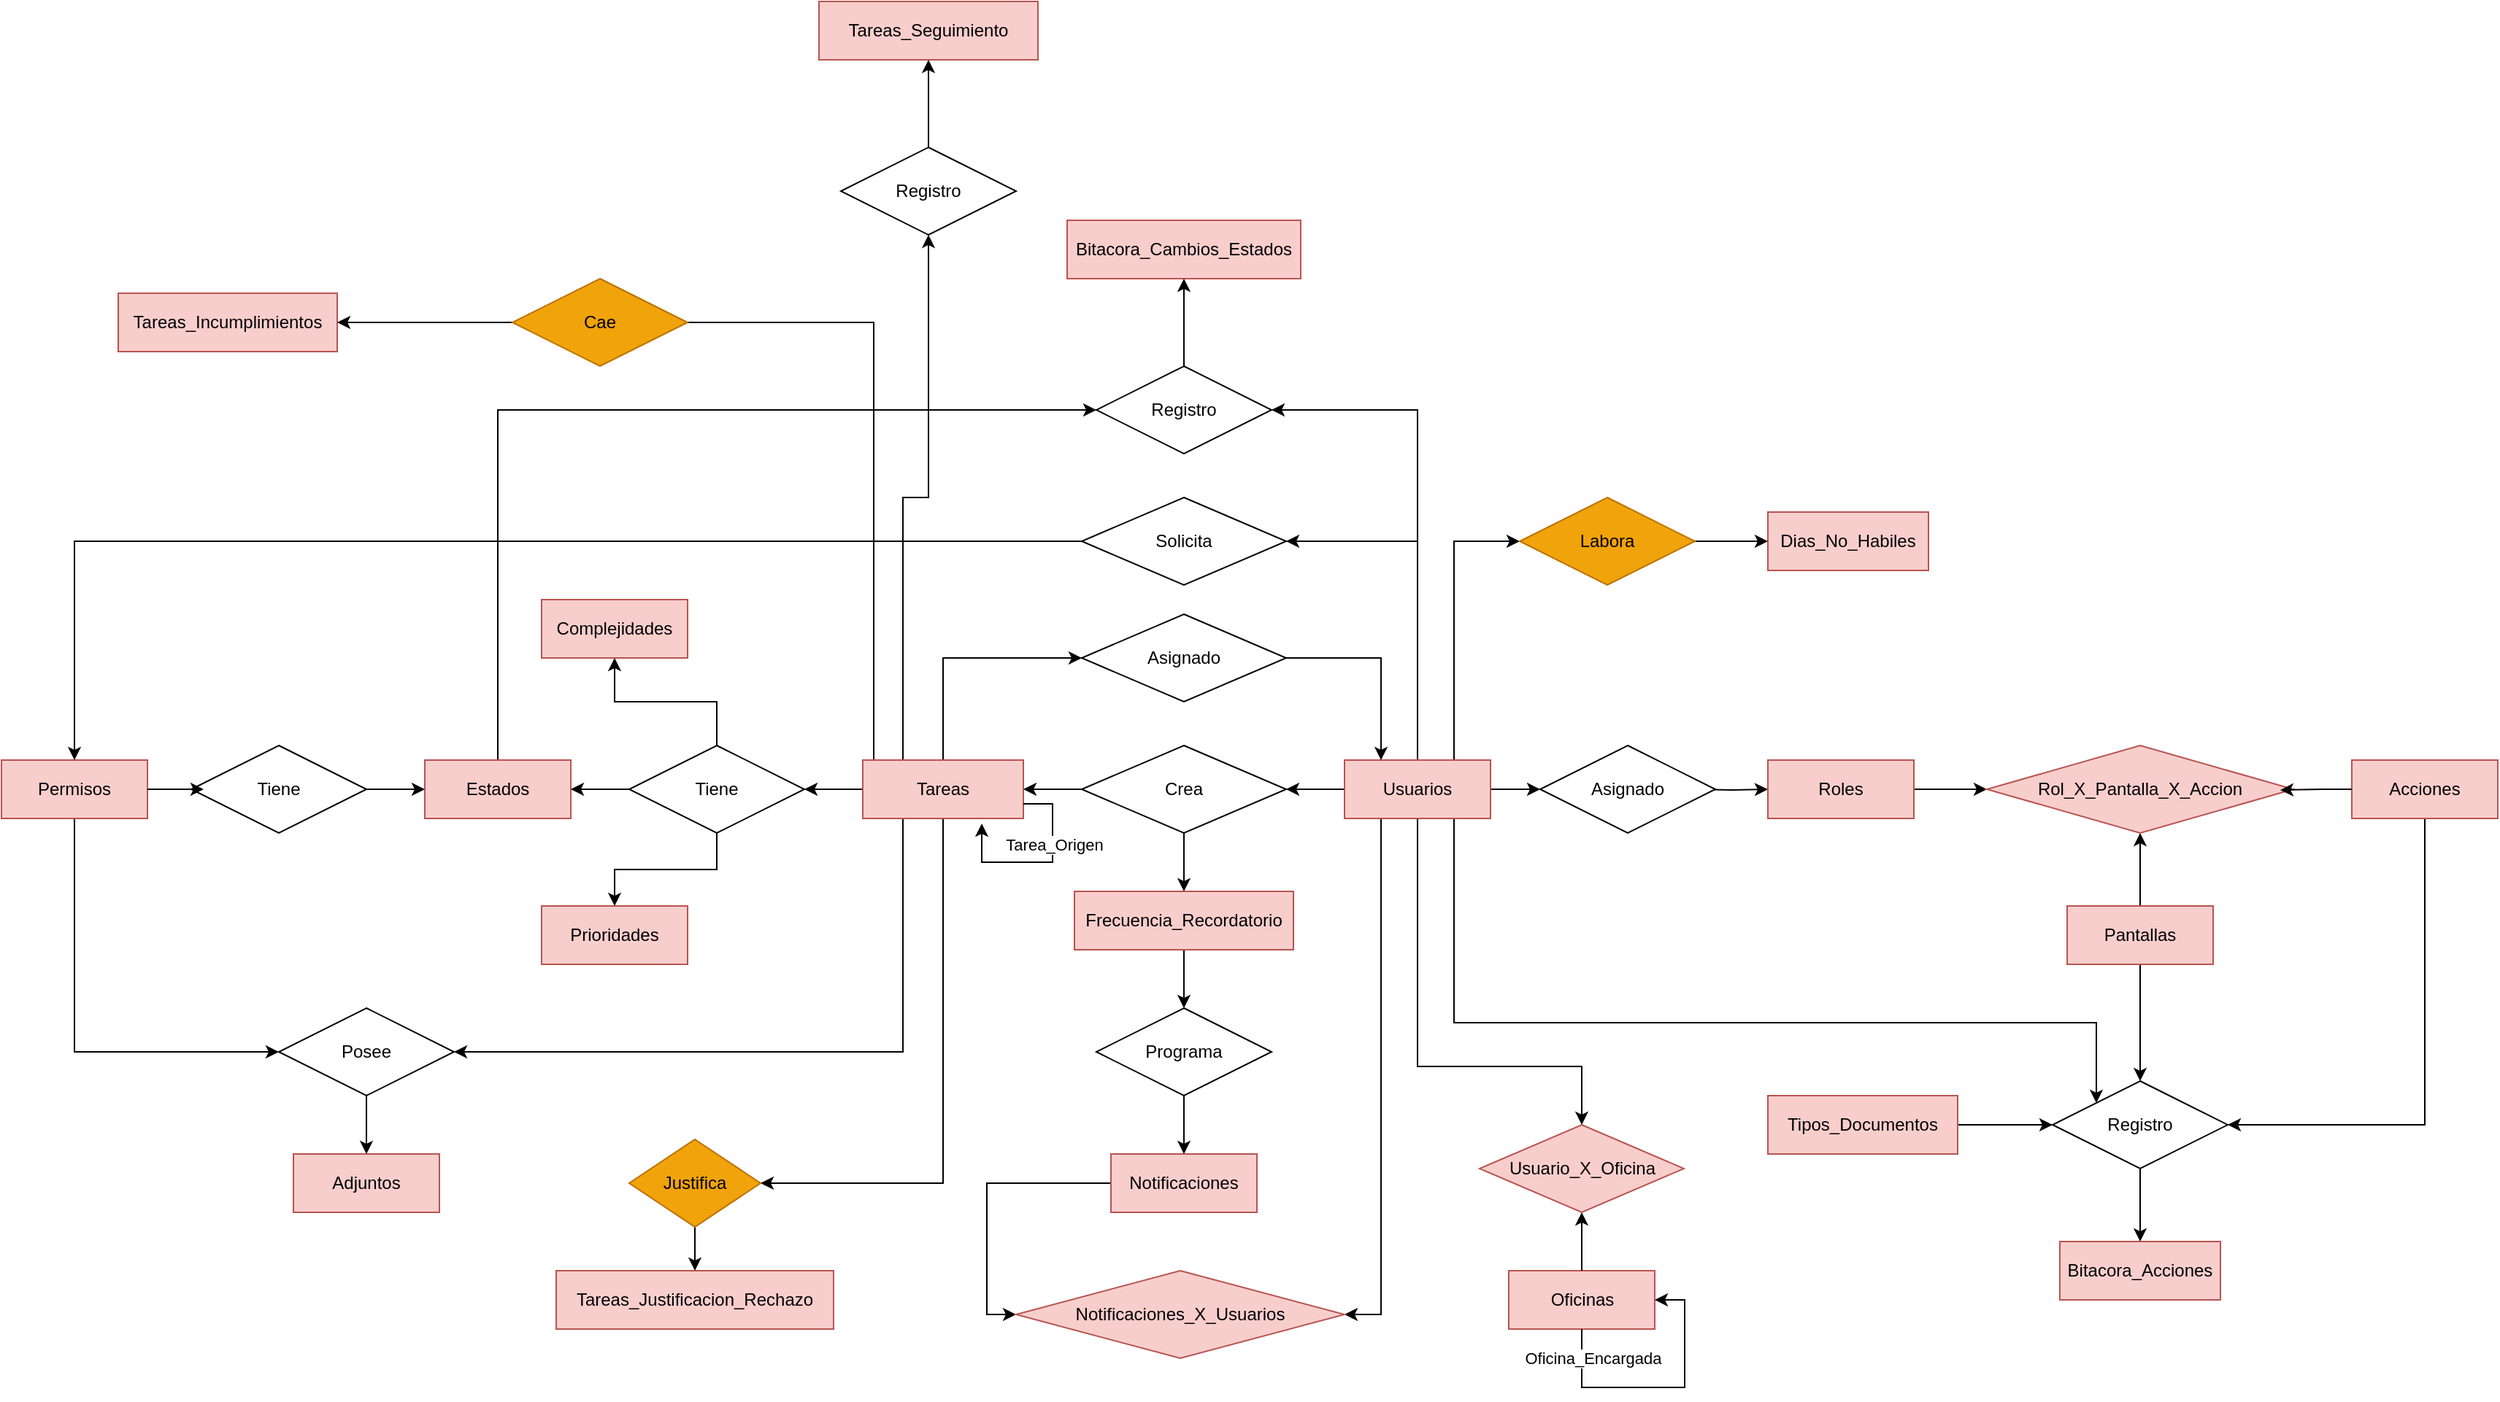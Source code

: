 <mxfile version="26.2.14">
  <diagram name="Página-1" id="aU5e-4gyXZzoZdQWq91M">
    <mxGraphModel dx="3420" dy="2520" grid="1" gridSize="10" guides="1" tooltips="1" connect="1" arrows="1" fold="1" page="1" pageScale="1" pageWidth="827" pageHeight="1169" math="0" shadow="0">
      <root>
        <mxCell id="0" />
        <mxCell id="1" parent="0" />
        <mxCell id="9YhUjrj5osRhjf7E5tQx-17" style="edgeStyle=orthogonalEdgeStyle;rounded=0;orthogonalLoop=1;jettySize=auto;html=1;exitX=1;exitY=0.5;exitDx=0;exitDy=0;entryX=0;entryY=0.5;entryDx=0;entryDy=0;" edge="1" parent="1" target="9YhUjrj5osRhjf7E5tQx-3">
          <mxGeometry relative="1" as="geometry">
            <mxPoint x="400" y="60" as="sourcePoint" />
          </mxGeometry>
        </mxCell>
        <mxCell id="9YhUjrj5osRhjf7E5tQx-1" value="Asignado" style="shape=rhombus;perimeter=rhombusPerimeter;whiteSpace=wrap;html=1;align=center;" vertex="1" parent="1">
          <mxGeometry x="294" y="30" width="120" height="60" as="geometry" />
        </mxCell>
        <mxCell id="9YhUjrj5osRhjf7E5tQx-16" style="edgeStyle=orthogonalEdgeStyle;rounded=0;orthogonalLoop=1;jettySize=auto;html=1;exitX=1;exitY=0.5;exitDx=0;exitDy=0;entryX=0;entryY=0.5;entryDx=0;entryDy=0;" edge="1" parent="1" source="9YhUjrj5osRhjf7E5tQx-2" target="9YhUjrj5osRhjf7E5tQx-1">
          <mxGeometry relative="1" as="geometry" />
        </mxCell>
        <mxCell id="9YhUjrj5osRhjf7E5tQx-20" style="edgeStyle=orthogonalEdgeStyle;rounded=0;orthogonalLoop=1;jettySize=auto;html=1;exitX=0.5;exitY=1;exitDx=0;exitDy=0;entryX=0.5;entryY=0;entryDx=0;entryDy=0;" edge="1" parent="1" source="9YhUjrj5osRhjf7E5tQx-2" target="9YhUjrj5osRhjf7E5tQx-19">
          <mxGeometry relative="1" as="geometry">
            <mxPoint x="210" y="150" as="targetPoint" />
            <Array as="points">
              <mxPoint x="210" y="250" />
              <mxPoint x="323" y="250" />
            </Array>
          </mxGeometry>
        </mxCell>
        <mxCell id="9YhUjrj5osRhjf7E5tQx-27" style="edgeStyle=orthogonalEdgeStyle;rounded=0;orthogonalLoop=1;jettySize=auto;html=1;exitX=0;exitY=0.5;exitDx=0;exitDy=0;entryX=1;entryY=0.5;entryDx=0;entryDy=0;" edge="1" parent="1" source="9YhUjrj5osRhjf7E5tQx-2" target="9YhUjrj5osRhjf7E5tQx-24">
          <mxGeometry relative="1" as="geometry" />
        </mxCell>
        <mxCell id="9YhUjrj5osRhjf7E5tQx-73" style="edgeStyle=orthogonalEdgeStyle;rounded=0;orthogonalLoop=1;jettySize=auto;html=1;exitX=0.5;exitY=0;exitDx=0;exitDy=0;entryX=1;entryY=0.5;entryDx=0;entryDy=0;" edge="1" parent="1" source="9YhUjrj5osRhjf7E5tQx-2" target="9YhUjrj5osRhjf7E5tQx-72">
          <mxGeometry relative="1" as="geometry" />
        </mxCell>
        <mxCell id="9YhUjrj5osRhjf7E5tQx-83" style="edgeStyle=orthogonalEdgeStyle;rounded=0;orthogonalLoop=1;jettySize=auto;html=1;exitX=0.5;exitY=0;exitDx=0;exitDy=0;entryX=1;entryY=0.5;entryDx=0;entryDy=0;" edge="1" parent="1" source="9YhUjrj5osRhjf7E5tQx-2" target="9YhUjrj5osRhjf7E5tQx-81">
          <mxGeometry relative="1" as="geometry" />
        </mxCell>
        <mxCell id="9YhUjrj5osRhjf7E5tQx-105" style="edgeStyle=orthogonalEdgeStyle;rounded=0;orthogonalLoop=1;jettySize=auto;html=1;exitX=0.75;exitY=1;exitDx=0;exitDy=0;entryX=0;entryY=0;entryDx=0;entryDy=0;" edge="1" parent="1" source="9YhUjrj5osRhjf7E5tQx-2" target="9YhUjrj5osRhjf7E5tQx-62">
          <mxGeometry relative="1" as="geometry">
            <Array as="points">
              <mxPoint x="235" y="220" />
              <mxPoint x="675" y="220" />
            </Array>
          </mxGeometry>
        </mxCell>
        <mxCell id="9YhUjrj5osRhjf7E5tQx-108" style="edgeStyle=orthogonalEdgeStyle;rounded=0;orthogonalLoop=1;jettySize=auto;html=1;exitX=0.75;exitY=0;exitDx=0;exitDy=0;entryX=0;entryY=0.5;entryDx=0;entryDy=0;" edge="1" parent="1" source="9YhUjrj5osRhjf7E5tQx-2" target="9YhUjrj5osRhjf7E5tQx-107">
          <mxGeometry relative="1" as="geometry" />
        </mxCell>
        <mxCell id="9YhUjrj5osRhjf7E5tQx-111" style="edgeStyle=orthogonalEdgeStyle;rounded=0;orthogonalLoop=1;jettySize=auto;html=1;exitX=0.25;exitY=1;exitDx=0;exitDy=0;entryX=1;entryY=0.5;entryDx=0;entryDy=0;" edge="1" parent="1" source="9YhUjrj5osRhjf7E5tQx-2" target="9YhUjrj5osRhjf7E5tQx-96">
          <mxGeometry relative="1" as="geometry" />
        </mxCell>
        <mxCell id="9YhUjrj5osRhjf7E5tQx-2" value="Usuarios" style="whiteSpace=wrap;html=1;align=center;fillColor=#f8cecc;strokeColor=#b85450;" vertex="1" parent="1">
          <mxGeometry x="160" y="40" width="100" height="40" as="geometry" />
        </mxCell>
        <mxCell id="9YhUjrj5osRhjf7E5tQx-46" style="edgeStyle=orthogonalEdgeStyle;rounded=0;orthogonalLoop=1;jettySize=auto;html=1;exitX=1;exitY=0.5;exitDx=0;exitDy=0;entryX=0;entryY=0.5;entryDx=0;entryDy=0;" edge="1" parent="1" source="9YhUjrj5osRhjf7E5tQx-3" target="9YhUjrj5osRhjf7E5tQx-45">
          <mxGeometry relative="1" as="geometry" />
        </mxCell>
        <mxCell id="9YhUjrj5osRhjf7E5tQx-3" value="Roles" style="whiteSpace=wrap;html=1;align=center;fillColor=#f8cecc;strokeColor=#b85450;" vertex="1" parent="1">
          <mxGeometry x="450" y="40" width="100" height="40" as="geometry" />
        </mxCell>
        <mxCell id="9YhUjrj5osRhjf7E5tQx-35" style="edgeStyle=orthogonalEdgeStyle;rounded=0;orthogonalLoop=1;jettySize=auto;html=1;exitX=0;exitY=0.5;exitDx=0;exitDy=0;entryX=1;entryY=0.5;entryDx=0;entryDy=0;" edge="1" parent="1" source="9YhUjrj5osRhjf7E5tQx-4" target="9YhUjrj5osRhjf7E5tQx-33">
          <mxGeometry relative="1" as="geometry" />
        </mxCell>
        <mxCell id="9YhUjrj5osRhjf7E5tQx-125" style="edgeStyle=orthogonalEdgeStyle;rounded=0;orthogonalLoop=1;jettySize=auto;html=1;exitX=0.5;exitY=1;exitDx=0;exitDy=0;entryX=1;entryY=0.5;entryDx=0;entryDy=0;" edge="1" parent="1" source="9YhUjrj5osRhjf7E5tQx-4" target="9YhUjrj5osRhjf7E5tQx-116">
          <mxGeometry relative="1" as="geometry" />
        </mxCell>
        <mxCell id="9YhUjrj5osRhjf7E5tQx-127" style="edgeStyle=orthogonalEdgeStyle;rounded=0;orthogonalLoop=1;jettySize=auto;html=1;exitX=0.5;exitY=0;exitDx=0;exitDy=0;entryX=0;entryY=0.5;entryDx=0;entryDy=0;" edge="1" parent="1" source="9YhUjrj5osRhjf7E5tQx-4" target="9YhUjrj5osRhjf7E5tQx-29">
          <mxGeometry relative="1" as="geometry" />
        </mxCell>
        <mxCell id="9YhUjrj5osRhjf7E5tQx-134" style="edgeStyle=orthogonalEdgeStyle;rounded=0;orthogonalLoop=1;jettySize=auto;html=1;exitX=0.25;exitY=0;exitDx=0;exitDy=0;entryX=1;entryY=0.5;entryDx=0;entryDy=0;" edge="1" parent="1">
          <mxGeometry relative="1" as="geometry">
            <mxPoint x="-162.5" y="40" as="sourcePoint" />
            <mxPoint x="-310" y="-260" as="targetPoint" />
            <Array as="points">
              <mxPoint x="-163" y="-260" />
            </Array>
          </mxGeometry>
        </mxCell>
        <mxCell id="9YhUjrj5osRhjf7E5tQx-142" style="edgeStyle=orthogonalEdgeStyle;rounded=0;orthogonalLoop=1;jettySize=auto;html=1;exitX=0.25;exitY=0;exitDx=0;exitDy=0;" edge="1" parent="1" source="9YhUjrj5osRhjf7E5tQx-4" target="9YhUjrj5osRhjf7E5tQx-140">
          <mxGeometry relative="1" as="geometry" />
        </mxCell>
        <mxCell id="9YhUjrj5osRhjf7E5tQx-144" style="edgeStyle=orthogonalEdgeStyle;rounded=0;orthogonalLoop=1;jettySize=auto;html=1;exitX=0.25;exitY=1;exitDx=0;exitDy=0;entryX=1;entryY=0.5;entryDx=0;entryDy=0;" edge="1" parent="1" source="9YhUjrj5osRhjf7E5tQx-4" target="9YhUjrj5osRhjf7E5tQx-54">
          <mxGeometry relative="1" as="geometry" />
        </mxCell>
        <mxCell id="9YhUjrj5osRhjf7E5tQx-4" value="Tareas" style="whiteSpace=wrap;html=1;align=center;fillColor=#f8cecc;strokeColor=#b85450;" vertex="1" parent="1">
          <mxGeometry x="-170" y="40" width="110" height="40" as="geometry" />
        </mxCell>
        <mxCell id="9YhUjrj5osRhjf7E5tQx-5" value="Oficinas" style="whiteSpace=wrap;html=1;align=center;fillColor=#f8cecc;strokeColor=#b85450;" vertex="1" parent="1">
          <mxGeometry x="272.5" y="390" width="100" height="40" as="geometry" />
        </mxCell>
        <mxCell id="9YhUjrj5osRhjf7E5tQx-82" style="edgeStyle=orthogonalEdgeStyle;rounded=0;orthogonalLoop=1;jettySize=auto;html=1;exitX=0.5;exitY=0;exitDx=0;exitDy=0;entryX=0;entryY=0.5;entryDx=0;entryDy=0;" edge="1" parent="1" source="9YhUjrj5osRhjf7E5tQx-6" target="9YhUjrj5osRhjf7E5tQx-81">
          <mxGeometry relative="1" as="geometry" />
        </mxCell>
        <mxCell id="9YhUjrj5osRhjf7E5tQx-6" value="Estados" style="whiteSpace=wrap;html=1;align=center;fillColor=#f8cecc;strokeColor=#b85450;" vertex="1" parent="1">
          <mxGeometry x="-470" y="40" width="100" height="40" as="geometry" />
        </mxCell>
        <mxCell id="9YhUjrj5osRhjf7E5tQx-7" value="Adjuntos" style="whiteSpace=wrap;html=1;align=center;fillColor=#f8cecc;strokeColor=#b85450;" vertex="1" parent="1">
          <mxGeometry x="-560" y="310" width="100" height="40" as="geometry" />
        </mxCell>
        <mxCell id="9YhUjrj5osRhjf7E5tQx-8" value="Bitacora_Acciones" style="whiteSpace=wrap;html=1;align=center;fillColor=#f8cecc;strokeColor=#b85450;" vertex="1" parent="1">
          <mxGeometry x="650" y="370" width="110" height="40" as="geometry" />
        </mxCell>
        <mxCell id="9YhUjrj5osRhjf7E5tQx-110" style="edgeStyle=orthogonalEdgeStyle;rounded=0;orthogonalLoop=1;jettySize=auto;html=1;exitX=0;exitY=0.5;exitDx=0;exitDy=0;entryX=0;entryY=0.5;entryDx=0;entryDy=0;" edge="1" parent="1" source="9YhUjrj5osRhjf7E5tQx-9" target="9YhUjrj5osRhjf7E5tQx-96">
          <mxGeometry relative="1" as="geometry" />
        </mxCell>
        <mxCell id="9YhUjrj5osRhjf7E5tQx-9" value="Notificaciones" style="whiteSpace=wrap;html=1;align=center;fillColor=#f8cecc;strokeColor=#b85450;" vertex="1" parent="1">
          <mxGeometry y="310" width="100" height="40" as="geometry" />
        </mxCell>
        <mxCell id="9YhUjrj5osRhjf7E5tQx-146" style="edgeStyle=orthogonalEdgeStyle;rounded=0;orthogonalLoop=1;jettySize=auto;html=1;exitX=0.5;exitY=1;exitDx=0;exitDy=0;entryX=0;entryY=0.5;entryDx=0;entryDy=0;" edge="1" parent="1" source="9YhUjrj5osRhjf7E5tQx-10" target="9YhUjrj5osRhjf7E5tQx-54">
          <mxGeometry relative="1" as="geometry" />
        </mxCell>
        <mxCell id="9YhUjrj5osRhjf7E5tQx-10" value="Permisos" style="whiteSpace=wrap;html=1;align=center;fillColor=#f8cecc;strokeColor=#b85450;" vertex="1" parent="1">
          <mxGeometry x="-760" y="40" width="100" height="40" as="geometry" />
        </mxCell>
        <mxCell id="9YhUjrj5osRhjf7E5tQx-77" style="edgeStyle=orthogonalEdgeStyle;rounded=0;orthogonalLoop=1;jettySize=auto;html=1;exitX=0.5;exitY=1;exitDx=0;exitDy=0;entryX=0.5;entryY=0;entryDx=0;entryDy=0;" edge="1" parent="1" source="9YhUjrj5osRhjf7E5tQx-11" target="9YhUjrj5osRhjf7E5tQx-67">
          <mxGeometry relative="1" as="geometry" />
        </mxCell>
        <mxCell id="9YhUjrj5osRhjf7E5tQx-11" value="Frecuencia_Recordatorio" style="whiteSpace=wrap;html=1;align=center;fillColor=#f8cecc;strokeColor=#b85450;" vertex="1" parent="1">
          <mxGeometry x="-25" y="130" width="150" height="40" as="geometry" />
        </mxCell>
        <mxCell id="9YhUjrj5osRhjf7E5tQx-12" value="Bitacora_Cambios_Estados" style="whiteSpace=wrap;html=1;align=center;fillColor=#f8cecc;strokeColor=#b85450;" vertex="1" parent="1">
          <mxGeometry x="-30" y="-330" width="160" height="40" as="geometry" />
        </mxCell>
        <mxCell id="9YhUjrj5osRhjf7E5tQx-13" value="Complejidades" style="whiteSpace=wrap;html=1;align=center;fillColor=#f8cecc;strokeColor=#b85450;" vertex="1" parent="1">
          <mxGeometry x="-390" y="-70" width="100" height="40" as="geometry" />
        </mxCell>
        <mxCell id="9YhUjrj5osRhjf7E5tQx-14" value="Prioridades" style="whiteSpace=wrap;html=1;align=center;fillColor=#f8cecc;strokeColor=#b85450;" vertex="1" parent="1">
          <mxGeometry x="-390" y="140" width="100" height="40" as="geometry" />
        </mxCell>
        <mxCell id="9YhUjrj5osRhjf7E5tQx-95" style="edgeStyle=orthogonalEdgeStyle;rounded=0;orthogonalLoop=1;jettySize=auto;html=1;exitX=1;exitY=0.5;exitDx=0;exitDy=0;entryX=0;entryY=0.5;entryDx=0;entryDy=0;" edge="1" parent="1" source="9YhUjrj5osRhjf7E5tQx-15" target="9YhUjrj5osRhjf7E5tQx-62">
          <mxGeometry relative="1" as="geometry" />
        </mxCell>
        <mxCell id="9YhUjrj5osRhjf7E5tQx-15" value="Tipos_Documentos" style="whiteSpace=wrap;html=1;align=center;fillColor=#f8cecc;strokeColor=#b85450;" vertex="1" parent="1">
          <mxGeometry x="450" y="270" width="130" height="40" as="geometry" />
        </mxCell>
        <mxCell id="9YhUjrj5osRhjf7E5tQx-30" style="edgeStyle=orthogonalEdgeStyle;rounded=0;orthogonalLoop=1;jettySize=auto;html=1;exitX=0;exitY=0.5;exitDx=0;exitDy=0;" edge="1" parent="1" source="9YhUjrj5osRhjf7E5tQx-24" target="9YhUjrj5osRhjf7E5tQx-4">
          <mxGeometry relative="1" as="geometry" />
        </mxCell>
        <mxCell id="9YhUjrj5osRhjf7E5tQx-76" style="edgeStyle=orthogonalEdgeStyle;rounded=0;orthogonalLoop=1;jettySize=auto;html=1;exitX=0.5;exitY=1;exitDx=0;exitDy=0;entryX=0.5;entryY=0;entryDx=0;entryDy=0;" edge="1" parent="1" source="9YhUjrj5osRhjf7E5tQx-24" target="9YhUjrj5osRhjf7E5tQx-11">
          <mxGeometry relative="1" as="geometry" />
        </mxCell>
        <mxCell id="9YhUjrj5osRhjf7E5tQx-24" value="Crea" style="shape=rhombus;perimeter=rhombusPerimeter;whiteSpace=wrap;html=1;align=center;" vertex="1" parent="1">
          <mxGeometry x="-20" y="30" width="140" height="60" as="geometry" />
        </mxCell>
        <mxCell id="9YhUjrj5osRhjf7E5tQx-128" style="edgeStyle=orthogonalEdgeStyle;rounded=0;orthogonalLoop=1;jettySize=auto;html=1;exitX=1;exitY=0.5;exitDx=0;exitDy=0;entryX=0.25;entryY=0;entryDx=0;entryDy=0;" edge="1" parent="1" source="9YhUjrj5osRhjf7E5tQx-29" target="9YhUjrj5osRhjf7E5tQx-2">
          <mxGeometry relative="1" as="geometry" />
        </mxCell>
        <mxCell id="9YhUjrj5osRhjf7E5tQx-29" value="Asignado" style="shape=rhombus;perimeter=rhombusPerimeter;whiteSpace=wrap;html=1;align=center;" vertex="1" parent="1">
          <mxGeometry x="-20" y="-60" width="140" height="60" as="geometry" />
        </mxCell>
        <mxCell id="9YhUjrj5osRhjf7E5tQx-36" style="edgeStyle=orthogonalEdgeStyle;rounded=0;orthogonalLoop=1;jettySize=auto;html=1;exitX=0;exitY=0.5;exitDx=0;exitDy=0;" edge="1" parent="1" source="9YhUjrj5osRhjf7E5tQx-33" target="9YhUjrj5osRhjf7E5tQx-6">
          <mxGeometry relative="1" as="geometry" />
        </mxCell>
        <mxCell id="9YhUjrj5osRhjf7E5tQx-37" style="edgeStyle=orthogonalEdgeStyle;rounded=0;orthogonalLoop=1;jettySize=auto;html=1;exitX=0.5;exitY=1;exitDx=0;exitDy=0;entryX=0.5;entryY=0;entryDx=0;entryDy=0;" edge="1" parent="1" source="9YhUjrj5osRhjf7E5tQx-33" target="9YhUjrj5osRhjf7E5tQx-14">
          <mxGeometry relative="1" as="geometry" />
        </mxCell>
        <mxCell id="9YhUjrj5osRhjf7E5tQx-38" style="edgeStyle=orthogonalEdgeStyle;rounded=0;orthogonalLoop=1;jettySize=auto;html=1;exitX=0.5;exitY=0;exitDx=0;exitDy=0;entryX=0.5;entryY=1;entryDx=0;entryDy=0;" edge="1" parent="1" source="9YhUjrj5osRhjf7E5tQx-33" target="9YhUjrj5osRhjf7E5tQx-13">
          <mxGeometry relative="1" as="geometry" />
        </mxCell>
        <mxCell id="9YhUjrj5osRhjf7E5tQx-33" value="Tiene" style="shape=rhombus;perimeter=rhombusPerimeter;whiteSpace=wrap;html=1;align=center;" vertex="1" parent="1">
          <mxGeometry x="-330" y="30" width="120" height="60" as="geometry" />
        </mxCell>
        <mxCell id="9YhUjrj5osRhjf7E5tQx-87" style="edgeStyle=orthogonalEdgeStyle;rounded=0;orthogonalLoop=1;jettySize=auto;html=1;exitX=0.5;exitY=0;exitDx=0;exitDy=0;entryX=0.5;entryY=1;entryDx=0;entryDy=0;" edge="1" parent="1" source="9YhUjrj5osRhjf7E5tQx-43" target="9YhUjrj5osRhjf7E5tQx-45">
          <mxGeometry relative="1" as="geometry" />
        </mxCell>
        <mxCell id="9YhUjrj5osRhjf7E5tQx-106" style="edgeStyle=orthogonalEdgeStyle;rounded=0;orthogonalLoop=1;jettySize=auto;html=1;exitX=0.5;exitY=1;exitDx=0;exitDy=0;entryX=0.5;entryY=0;entryDx=0;entryDy=0;" edge="1" parent="1" source="9YhUjrj5osRhjf7E5tQx-43" target="9YhUjrj5osRhjf7E5tQx-62">
          <mxGeometry relative="1" as="geometry" />
        </mxCell>
        <mxCell id="9YhUjrj5osRhjf7E5tQx-43" value="Pantallas" style="whiteSpace=wrap;html=1;align=center;fillColor=#f8cecc;strokeColor=#b85450;" vertex="1" parent="1">
          <mxGeometry x="655" y="140" width="100" height="40" as="geometry" />
        </mxCell>
        <mxCell id="9YhUjrj5osRhjf7E5tQx-102" style="edgeStyle=orthogonalEdgeStyle;rounded=0;orthogonalLoop=1;jettySize=auto;html=1;exitX=0.5;exitY=1;exitDx=0;exitDy=0;entryX=1;entryY=0.5;entryDx=0;entryDy=0;" edge="1" parent="1" source="9YhUjrj5osRhjf7E5tQx-44" target="9YhUjrj5osRhjf7E5tQx-62">
          <mxGeometry relative="1" as="geometry" />
        </mxCell>
        <mxCell id="9YhUjrj5osRhjf7E5tQx-44" value="Acciones" style="whiteSpace=wrap;html=1;align=center;fillColor=#f8cecc;strokeColor=#b85450;" vertex="1" parent="1">
          <mxGeometry x="850" y="40" width="100" height="40" as="geometry" />
        </mxCell>
        <mxCell id="9YhUjrj5osRhjf7E5tQx-45" value="Rol_X_Pantalla_X_Accion" style="shape=rhombus;perimeter=rhombusPerimeter;whiteSpace=wrap;html=1;align=center;fillColor=#f8cecc;strokeColor=#b85450;" vertex="1" parent="1">
          <mxGeometry x="600" y="30" width="210" height="60" as="geometry" />
        </mxCell>
        <mxCell id="9YhUjrj5osRhjf7E5tQx-48" style="edgeStyle=orthogonalEdgeStyle;rounded=0;orthogonalLoop=1;jettySize=auto;html=1;exitX=0;exitY=0.5;exitDx=0;exitDy=0;entryX=0.957;entryY=0.509;entryDx=0;entryDy=0;entryPerimeter=0;" edge="1" parent="1" source="9YhUjrj5osRhjf7E5tQx-44" target="9YhUjrj5osRhjf7E5tQx-45">
          <mxGeometry relative="1" as="geometry" />
        </mxCell>
        <mxCell id="9YhUjrj5osRhjf7E5tQx-53" style="edgeStyle=orthogonalEdgeStyle;rounded=0;orthogonalLoop=1;jettySize=auto;html=1;exitX=1;exitY=0.5;exitDx=0;exitDy=0;entryX=0;entryY=0.5;entryDx=0;entryDy=0;" edge="1" parent="1" source="9YhUjrj5osRhjf7E5tQx-50" target="9YhUjrj5osRhjf7E5tQx-6">
          <mxGeometry relative="1" as="geometry" />
        </mxCell>
        <mxCell id="9YhUjrj5osRhjf7E5tQx-50" value="Tiene" style="shape=rhombus;perimeter=rhombusPerimeter;whiteSpace=wrap;html=1;align=center;" vertex="1" parent="1">
          <mxGeometry x="-630" y="30" width="120" height="60" as="geometry" />
        </mxCell>
        <mxCell id="9YhUjrj5osRhjf7E5tQx-52" style="edgeStyle=orthogonalEdgeStyle;rounded=0;orthogonalLoop=1;jettySize=auto;html=1;exitX=1;exitY=0.5;exitDx=0;exitDy=0;entryX=0.071;entryY=0.509;entryDx=0;entryDy=0;entryPerimeter=0;" edge="1" parent="1" source="9YhUjrj5osRhjf7E5tQx-10" target="9YhUjrj5osRhjf7E5tQx-50">
          <mxGeometry relative="1" as="geometry" />
        </mxCell>
        <mxCell id="9YhUjrj5osRhjf7E5tQx-143" style="edgeStyle=orthogonalEdgeStyle;rounded=0;orthogonalLoop=1;jettySize=auto;html=1;exitX=0.5;exitY=1;exitDx=0;exitDy=0;entryX=0.5;entryY=0;entryDx=0;entryDy=0;" edge="1" parent="1" source="9YhUjrj5osRhjf7E5tQx-54" target="9YhUjrj5osRhjf7E5tQx-7">
          <mxGeometry relative="1" as="geometry" />
        </mxCell>
        <mxCell id="9YhUjrj5osRhjf7E5tQx-54" value="Posee" style="shape=rhombus;perimeter=rhombusPerimeter;whiteSpace=wrap;html=1;align=center;" vertex="1" parent="1">
          <mxGeometry x="-570" y="210" width="120" height="60" as="geometry" />
        </mxCell>
        <mxCell id="9YhUjrj5osRhjf7E5tQx-66" style="edgeStyle=orthogonalEdgeStyle;rounded=0;orthogonalLoop=1;jettySize=auto;html=1;exitX=0.5;exitY=1;exitDx=0;exitDy=0;" edge="1" parent="1" source="9YhUjrj5osRhjf7E5tQx-62" target="9YhUjrj5osRhjf7E5tQx-8">
          <mxGeometry relative="1" as="geometry" />
        </mxCell>
        <mxCell id="9YhUjrj5osRhjf7E5tQx-62" value="Registro" style="shape=rhombus;perimeter=rhombusPerimeter;whiteSpace=wrap;html=1;align=center;" vertex="1" parent="1">
          <mxGeometry x="645" y="260" width="120" height="60" as="geometry" />
        </mxCell>
        <mxCell id="9YhUjrj5osRhjf7E5tQx-80" style="edgeStyle=orthogonalEdgeStyle;rounded=0;orthogonalLoop=1;jettySize=auto;html=1;exitX=0.5;exitY=1;exitDx=0;exitDy=0;entryX=0.5;entryY=0;entryDx=0;entryDy=0;" edge="1" parent="1" source="9YhUjrj5osRhjf7E5tQx-67" target="9YhUjrj5osRhjf7E5tQx-9">
          <mxGeometry relative="1" as="geometry" />
        </mxCell>
        <mxCell id="9YhUjrj5osRhjf7E5tQx-67" value="Programa" style="shape=rhombus;perimeter=rhombusPerimeter;whiteSpace=wrap;html=1;align=center;" vertex="1" parent="1">
          <mxGeometry x="-10" y="210" width="120" height="60" as="geometry" />
        </mxCell>
        <mxCell id="9YhUjrj5osRhjf7E5tQx-74" style="edgeStyle=orthogonalEdgeStyle;rounded=0;orthogonalLoop=1;jettySize=auto;html=1;exitX=0;exitY=0.5;exitDx=0;exitDy=0;entryX=0.5;entryY=0;entryDx=0;entryDy=0;" edge="1" parent="1" source="9YhUjrj5osRhjf7E5tQx-72" target="9YhUjrj5osRhjf7E5tQx-10">
          <mxGeometry relative="1" as="geometry" />
        </mxCell>
        <mxCell id="9YhUjrj5osRhjf7E5tQx-72" value="Solicita" style="shape=rhombus;perimeter=rhombusPerimeter;whiteSpace=wrap;html=1;align=center;" vertex="1" parent="1">
          <mxGeometry x="-20" y="-140" width="140" height="60" as="geometry" />
        </mxCell>
        <mxCell id="9YhUjrj5osRhjf7E5tQx-84" style="edgeStyle=orthogonalEdgeStyle;rounded=0;orthogonalLoop=1;jettySize=auto;html=1;exitX=0.5;exitY=0;exitDx=0;exitDy=0;entryX=0.5;entryY=1;entryDx=0;entryDy=0;" edge="1" parent="1" source="9YhUjrj5osRhjf7E5tQx-81" target="9YhUjrj5osRhjf7E5tQx-12">
          <mxGeometry relative="1" as="geometry" />
        </mxCell>
        <mxCell id="9YhUjrj5osRhjf7E5tQx-81" value="Registro" style="shape=rhombus;perimeter=rhombusPerimeter;whiteSpace=wrap;html=1;align=center;" vertex="1" parent="1">
          <mxGeometry x="-10" y="-230" width="120" height="60" as="geometry" />
        </mxCell>
        <mxCell id="9YhUjrj5osRhjf7E5tQx-90" value="" style="edgeStyle=orthogonalEdgeStyle;rounded=0;orthogonalLoop=1;jettySize=auto;html=1;exitX=0.5;exitY=0;exitDx=0;exitDy=0;entryX=0.5;entryY=1;entryDx=0;entryDy=0;" edge="1" parent="1" source="9YhUjrj5osRhjf7E5tQx-5" target="9YhUjrj5osRhjf7E5tQx-19">
          <mxGeometry relative="1" as="geometry">
            <mxPoint x="210" y="520" as="sourcePoint" />
            <mxPoint x="210" y="250" as="targetPoint" />
          </mxGeometry>
        </mxCell>
        <mxCell id="9YhUjrj5osRhjf7E5tQx-19" value="Usuario_X_Oficina" style="shape=rhombus;perimeter=rhombusPerimeter;whiteSpace=wrap;html=1;align=center;fillColor=#f8cecc;strokeColor=#b85450;" vertex="1" parent="1">
          <mxGeometry x="252.5" y="290" width="140" height="60" as="geometry" />
        </mxCell>
        <mxCell id="9YhUjrj5osRhjf7E5tQx-96" value="Notificaciones_X_Usuarios" style="shape=rhombus;perimeter=rhombusPerimeter;whiteSpace=wrap;html=1;align=center;fillColor=#f8cecc;strokeColor=#b85450;" vertex="1" parent="1">
          <mxGeometry x="-65" y="390" width="225" height="60" as="geometry" />
        </mxCell>
        <mxCell id="9YhUjrj5osRhjf7E5tQx-98" value="Dias_No_Habiles" style="whiteSpace=wrap;html=1;align=center;fillColor=#f8cecc;strokeColor=#b85450;" vertex="1" parent="1">
          <mxGeometry x="450" y="-130" width="110" height="40" as="geometry" />
        </mxCell>
        <mxCell id="9YhUjrj5osRhjf7E5tQx-99" value="Tareas_Seguimiento" style="whiteSpace=wrap;html=1;align=center;fillColor=#f8cecc;strokeColor=#b85450;" vertex="1" parent="1">
          <mxGeometry x="-200" y="-480" width="150" height="40" as="geometry" />
        </mxCell>
        <mxCell id="9YhUjrj5osRhjf7E5tQx-100" value="Tareas_Incumplimientos" style="whiteSpace=wrap;html=1;align=center;fillColor=#f8cecc;strokeColor=#b85450;" vertex="1" parent="1">
          <mxGeometry x="-680" y="-280" width="150" height="40" as="geometry" />
        </mxCell>
        <mxCell id="9YhUjrj5osRhjf7E5tQx-101" value="Tareas_Justificacion_Rechazo" style="whiteSpace=wrap;html=1;align=center;fillColor=#f8cecc;strokeColor=#b85450;" vertex="1" parent="1">
          <mxGeometry x="-380" y="390" width="190" height="40" as="geometry" />
        </mxCell>
        <mxCell id="9YhUjrj5osRhjf7E5tQx-109" style="edgeStyle=orthogonalEdgeStyle;rounded=0;orthogonalLoop=1;jettySize=auto;html=1;exitX=1;exitY=0.5;exitDx=0;exitDy=0;" edge="1" parent="1" source="9YhUjrj5osRhjf7E5tQx-107" target="9YhUjrj5osRhjf7E5tQx-98">
          <mxGeometry relative="1" as="geometry" />
        </mxCell>
        <mxCell id="9YhUjrj5osRhjf7E5tQx-107" value="Labora" style="shape=rhombus;perimeter=rhombusPerimeter;whiteSpace=wrap;html=1;align=center;fillColor=#f0a30a;strokeColor=#BD7000;fontColor=#000000;" vertex="1" parent="1">
          <mxGeometry x="280" y="-140" width="120" height="60" as="geometry" />
        </mxCell>
        <mxCell id="9YhUjrj5osRhjf7E5tQx-112" style="edgeStyle=orthogonalEdgeStyle;rounded=0;orthogonalLoop=1;jettySize=auto;html=1;exitX=0.5;exitY=1;exitDx=0;exitDy=0;entryX=1;entryY=0.5;entryDx=0;entryDy=0;" edge="1" parent="1" source="9YhUjrj5osRhjf7E5tQx-5" target="9YhUjrj5osRhjf7E5tQx-5">
          <mxGeometry relative="1" as="geometry">
            <Array as="points">
              <mxPoint x="323" y="470" />
              <mxPoint x="393" y="470" />
              <mxPoint x="393" y="410" />
            </Array>
          </mxGeometry>
        </mxCell>
        <mxCell id="9YhUjrj5osRhjf7E5tQx-113" value="&lt;span style=&quot;color: rgba(0, 0, 0, 0); font-family: monospace; font-size: 0px; text-align: start; background-color: rgb(27, 29, 30);&quot;&gt;%3CmxGraphModel%3E%3Croot%3E%3CmxCell%20id%3D%220%22%2F%3E%3CmxCell%20id%3D%221%22%20parent%3D%220%22%2F%3E%3CmxCell%20id%3D%222%22%20value%3D%22Tarea_Origen%22%20style%3D%22edgeLabel%3Bhtml%3D1%3Balign%3Dcenter%3BverticalAlign%3Dmiddle%3Bresizable%3D0%3Bpoints%3D%5B%5D%3B%22%20vertex%3D%221%22%20connectable%3D%220%22%20parent%3D%221%22%3E%3CmxGeometry%20x%3D%22-59.5%22%20y%3D%22100%22%20as%3D%22geometry%22%2F%3E%3C%2FmxCell%3E%3C%2Froot%3E%3C%2FmxGraphModel%3E&lt;/span&gt;" style="edgeLabel;html=1;align=center;verticalAlign=middle;resizable=0;points=[];" vertex="1" connectable="0" parent="9YhUjrj5osRhjf7E5tQx-112">
          <mxGeometry x="-0.367" y="1" relative="1" as="geometry">
            <mxPoint as="offset" />
          </mxGeometry>
        </mxCell>
        <mxCell id="9YhUjrj5osRhjf7E5tQx-114" value="&lt;span style=&quot;color: rgba(0, 0, 0, 0); font-family: monospace; font-size: 0px; text-align: start; background-color: rgb(27, 29, 30);&quot;&gt;%3CmxGraphModel%3E%3Croot%3E%3CmxCell%20id%3D%220%22%2F%3E%3CmxCell%20id%3D%221%22%20parent%3D%220%22%2F%3E%3CmxCell%20id%3D%222%22%20value%3D%22Tarea_Origen%22%20style%3D%22edgeLabel%3Bhtml%3D1%3Balign%3Dcenter%3BverticalAlign%3Dmiddle%3Bresizable%3D0%3Bpoints%3D%5B%5D%3B%22%20vertex%3D%221%22%20connectable%3D%220%22%20parent%3D%221%22%3E%3CmxGeometry%20x%3D%22-59.5%22%20y%3D%22100%22%20as%3D%22geometry%22%2F%3E%3C%2FmxCell%3E%3C%2Froot%3E%3C%2FmxGraphModel%3E&lt;/span&gt;" style="edgeLabel;html=1;align=center;verticalAlign=middle;resizable=0;points=[];" vertex="1" connectable="0" parent="9YhUjrj5osRhjf7E5tQx-112">
          <mxGeometry x="-0.267" y="-2" relative="1" as="geometry">
            <mxPoint as="offset" />
          </mxGeometry>
        </mxCell>
        <mxCell id="9YhUjrj5osRhjf7E5tQx-115" value="Oficina_Encargada" style="edgeLabel;html=1;align=center;verticalAlign=middle;resizable=0;points=[];" vertex="1" connectable="0" parent="9YhUjrj5osRhjf7E5tQx-112">
          <mxGeometry x="-0.233" y="-1" relative="1" as="geometry">
            <mxPoint x="-26" y="-21" as="offset" />
          </mxGeometry>
        </mxCell>
        <mxCell id="9YhUjrj5osRhjf7E5tQx-124" style="edgeStyle=orthogonalEdgeStyle;rounded=0;orthogonalLoop=1;jettySize=auto;html=1;exitX=0.5;exitY=1;exitDx=0;exitDy=0;entryX=0.5;entryY=0;entryDx=0;entryDy=0;" edge="1" parent="1" source="9YhUjrj5osRhjf7E5tQx-116" target="9YhUjrj5osRhjf7E5tQx-101">
          <mxGeometry relative="1" as="geometry" />
        </mxCell>
        <mxCell id="9YhUjrj5osRhjf7E5tQx-116" value="Justifica" style="shape=rhombus;perimeter=rhombusPerimeter;whiteSpace=wrap;html=1;align=center;fillColor=#f0a30a;fontColor=#000000;strokeColor=#BD7000;" vertex="1" parent="1">
          <mxGeometry x="-330" y="300" width="90" height="60" as="geometry" />
        </mxCell>
        <mxCell id="9YhUjrj5osRhjf7E5tQx-120" style="edgeStyle=orthogonalEdgeStyle;rounded=0;orthogonalLoop=1;jettySize=auto;html=1;exitX=1;exitY=0.75;exitDx=0;exitDy=0;entryX=0.741;entryY=1.088;entryDx=0;entryDy=0;entryPerimeter=0;" edge="1" parent="1" source="9YhUjrj5osRhjf7E5tQx-4" target="9YhUjrj5osRhjf7E5tQx-4">
          <mxGeometry relative="1" as="geometry">
            <Array as="points">
              <mxPoint x="-40" y="70" />
              <mxPoint x="-40" y="110" />
              <mxPoint x="-88" y="110" />
            </Array>
          </mxGeometry>
        </mxCell>
        <mxCell id="9YhUjrj5osRhjf7E5tQx-121" value="Tarea_Origen" style="edgeLabel;html=1;align=center;verticalAlign=middle;resizable=0;points=[];" vertex="1" connectable="0" parent="9YhUjrj5osRhjf7E5tQx-120">
          <mxGeometry x="-0.265" y="1" relative="1" as="geometry">
            <mxPoint y="-2" as="offset" />
          </mxGeometry>
        </mxCell>
        <mxCell id="9YhUjrj5osRhjf7E5tQx-135" style="edgeStyle=orthogonalEdgeStyle;rounded=0;orthogonalLoop=1;jettySize=auto;html=1;exitX=0;exitY=0.5;exitDx=0;exitDy=0;" edge="1" parent="1" source="9YhUjrj5osRhjf7E5tQx-129" target="9YhUjrj5osRhjf7E5tQx-100">
          <mxGeometry relative="1" as="geometry" />
        </mxCell>
        <mxCell id="9YhUjrj5osRhjf7E5tQx-129" value="Cae" style="shape=rhombus;perimeter=rhombusPerimeter;whiteSpace=wrap;html=1;align=center;fillColor=#f0a30a;fontColor=#000000;strokeColor=#BD7000;" vertex="1" parent="1">
          <mxGeometry x="-410" y="-290" width="120" height="60" as="geometry" />
        </mxCell>
        <mxCell id="9YhUjrj5osRhjf7E5tQx-141" style="edgeStyle=orthogonalEdgeStyle;rounded=0;orthogonalLoop=1;jettySize=auto;html=1;exitX=0.5;exitY=0;exitDx=0;exitDy=0;entryX=0.5;entryY=1;entryDx=0;entryDy=0;" edge="1" parent="1" source="9YhUjrj5osRhjf7E5tQx-140" target="9YhUjrj5osRhjf7E5tQx-99">
          <mxGeometry relative="1" as="geometry" />
        </mxCell>
        <mxCell id="9YhUjrj5osRhjf7E5tQx-140" value="Registro" style="shape=rhombus;perimeter=rhombusPerimeter;whiteSpace=wrap;html=1;align=center;" vertex="1" parent="1">
          <mxGeometry x="-185" y="-380" width="120" height="60" as="geometry" />
        </mxCell>
      </root>
    </mxGraphModel>
  </diagram>
</mxfile>
